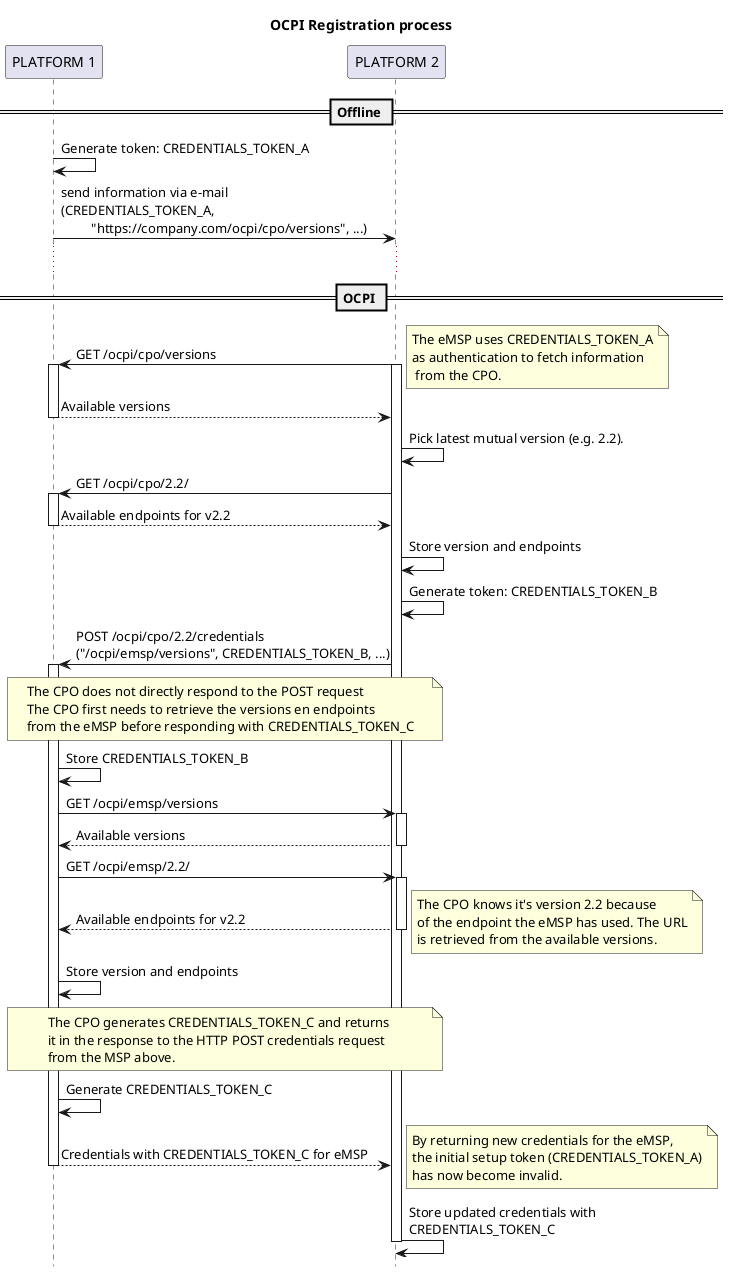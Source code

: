 @startuml
title OCPI Registration process
hide footbox

participant "PLATFORM 1" AS CPO
participant "PLATFORM 2" AS eMSP

== Offline ==

CPO -> CPO: Generate token: CREDENTIALS_TOKEN_A
CPO -> eMSP: send information via e-mail \n(CREDENTIALS_TOKEN_A,\n         "https://company.com/ocpi/cpo/versions", ...)

...

== OCPI ==

CPO <- eMSP: GET /ocpi/cpo/versions
activate eMSP
activate CPO
note right
    The eMSP uses CREDENTIALS_TOKEN_A
    as authentication to fetch information
     from the CPO.
end note
CPO --> eMSP: Available versions
deactivate CPO

eMSP -> eMSP: Pick latest mutual version (e.g. 2.2).
CPO <- eMSP: GET /ocpi/cpo/2.2/
activate CPO
CPO --> eMSP: Available endpoints for v2.2
deactivate CPO
eMSP -> eMSP: Store version and endpoints
eMSP -> eMSP: Generate token: CREDENTIALS_TOKEN_B
CPO <- eMSP: POST /ocpi/cpo/2.2/credentials \n("/ocpi/emsp/versions", CREDENTIALS_TOKEN_B, ...)

note over CPO, eMSP
  The CPO does not directly respond to the POST request
  The CPO first needs to retrieve the versions en endpoints
  from the eMSP before responding with CREDENTIALS_TOKEN_C
end note

activate CPO
CPO -> CPO: Store CREDENTIALS_TOKEN_B
CPO -> eMSP: GET /ocpi/emsp/versions
activate eMSP
CPO <-- eMSP: Available versions
deactivate eMSP
CPO -> eMSP: GET /ocpi/emsp/2.2/
activate eMSP
CPO <-- eMSP: Available endpoints for v2.2
deactivate eMSP
note right
    The CPO knows it's version 2.2 because
    of the endpoint the eMSP has used. The URL
    is retrieved from the available versions.
end note
CPO -> CPO: Store version and endpoints
note over CPO, eMSP
  The CPO generates CREDENTIALS_TOKEN_C and returns 
  it in the response to the HTTP POST credentials request 
  from the MSP above. 
end note
CPO -> CPO: Generate CREDENTIALS_TOKEN_C
CPO --> eMSP: Credentials with CREDENTIALS_TOKEN_C for eMSP
deactivate CPO


note right
    By returning new credentials for the eMSP,
    the initial setup token (CREDENTIALS_TOKEN_A)
    has now become invalid.
end note
eMSP -> eMSP: Store updated credentials with\nCREDENTIALS_TOKEN_C

deactivate eMSP

@enduml
